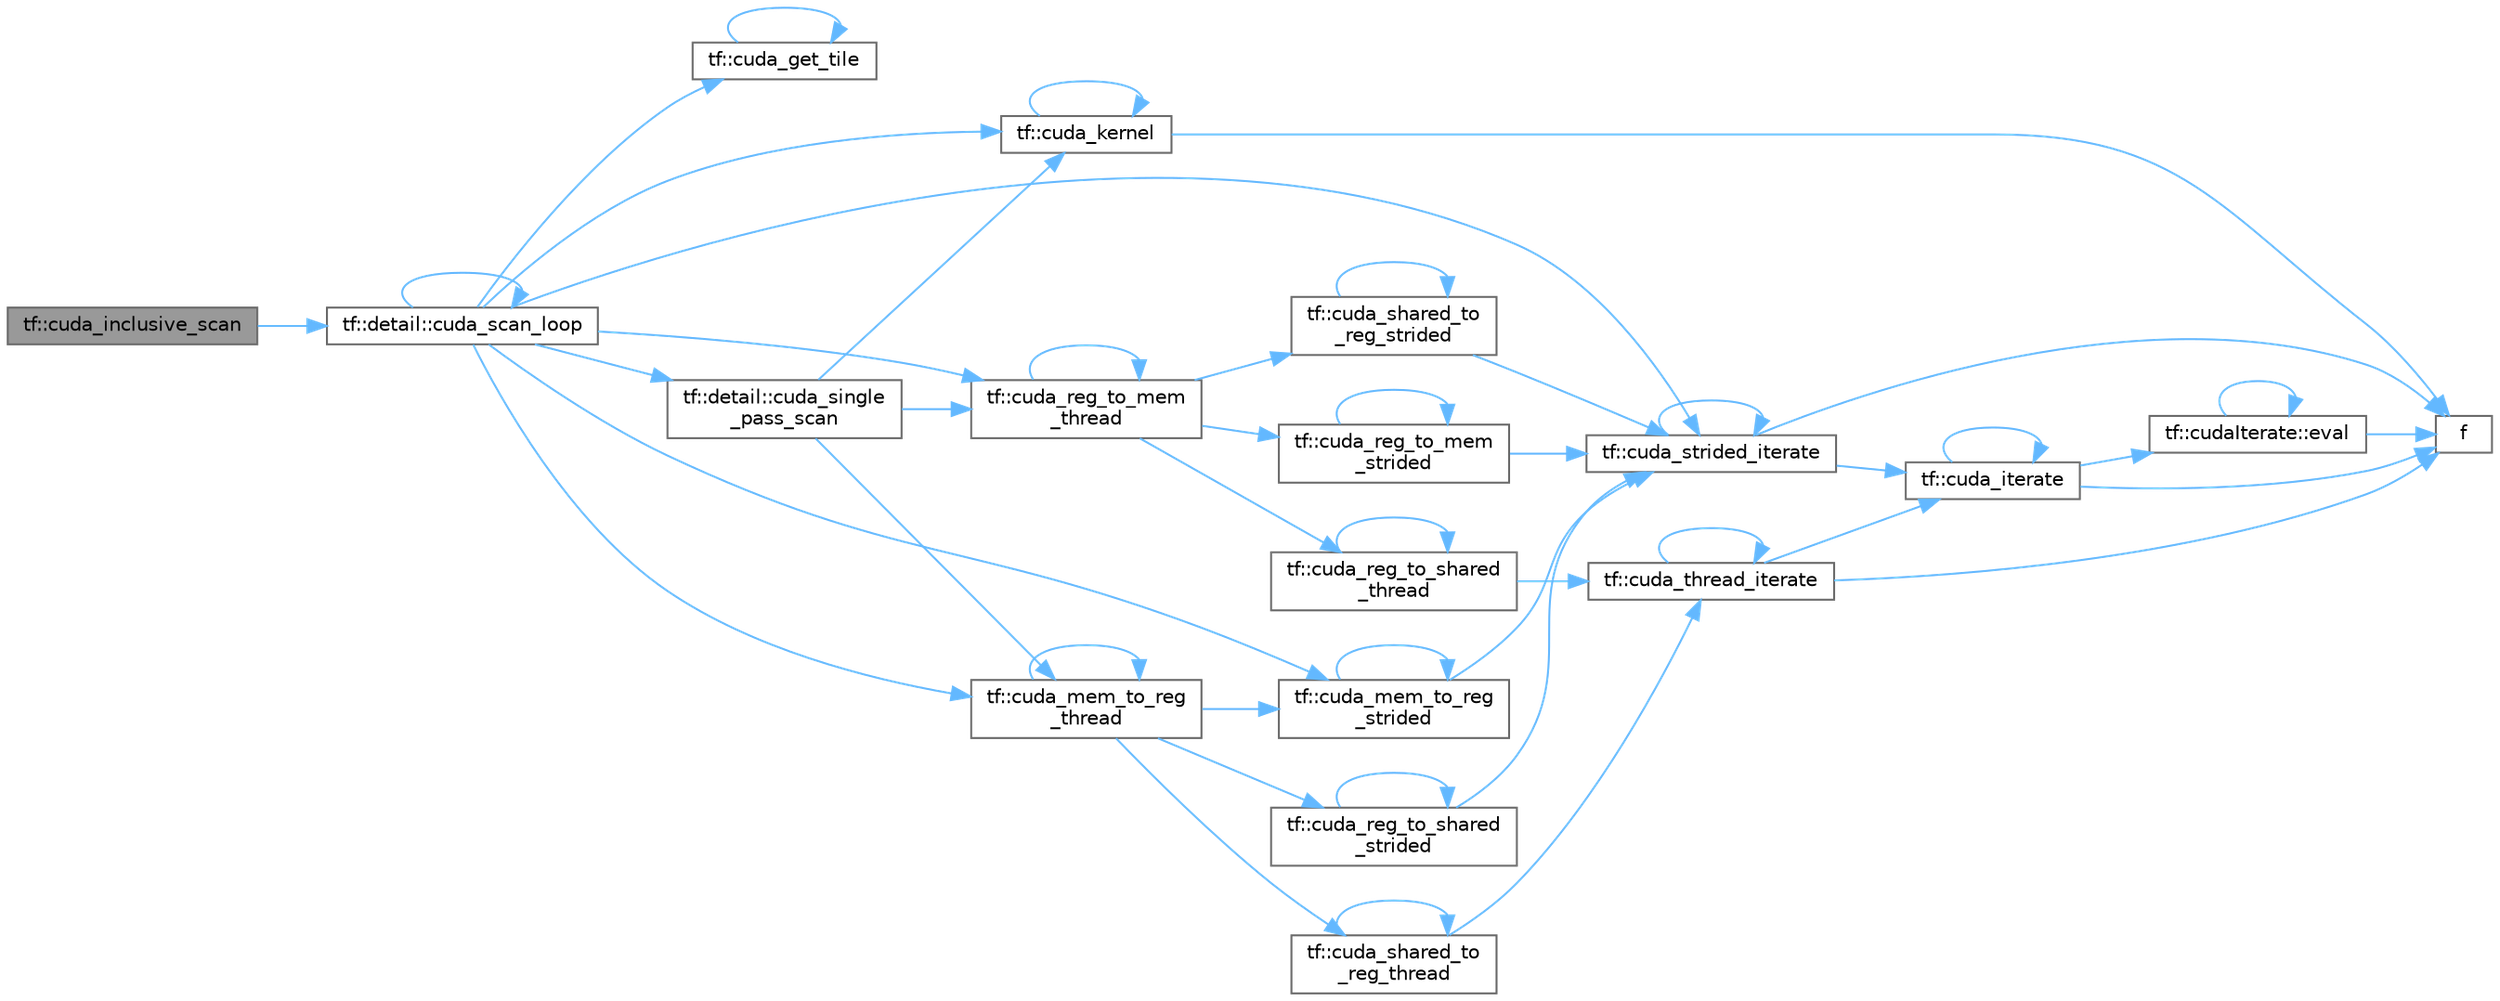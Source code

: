 digraph "tf::cuda_inclusive_scan"
{
 // LATEX_PDF_SIZE
  bgcolor="transparent";
  edge [fontname=Helvetica,fontsize=10,labelfontname=Helvetica,labelfontsize=10];
  node [fontname=Helvetica,fontsize=10,shape=box,height=0.2,width=0.4];
  rankdir="LR";
  Node1 [id="Node000001",label="tf::cuda_inclusive_scan",height=0.2,width=0.4,color="gray40", fillcolor="grey60", style="filled", fontcolor="black",tooltip="performs asynchronous inclusive scan over a range of items"];
  Node1 -> Node2 [id="edge1_Node000001_Node000002",color="steelblue1",style="solid",tooltip=" "];
  Node2 [id="Node000002",label="tf::detail::cuda_scan_loop",height=0.2,width=0.4,color="grey40", fillcolor="white", style="filled",URL="$namespacetf_1_1detail.html#a10be6941d3e42a5583d07a092a7b083d",tooltip="main scan loop"];
  Node2 -> Node3 [id="edge2_Node000002_Node000003",color="steelblue1",style="solid",tooltip=" "];
  Node3 [id="Node000003",label="tf::cuda_get_tile",height=0.2,width=0.4,color="grey40", fillcolor="white", style="filled",URL="$namespacetf.html#a5a41760b383016bd1cebadcfd7f05476",tooltip=" "];
  Node3 -> Node3 [id="edge3_Node000003_Node000003",color="steelblue1",style="solid",tooltip=" "];
  Node2 -> Node4 [id="edge4_Node000002_Node000004",color="steelblue1",style="solid",tooltip=" "];
  Node4 [id="Node000004",label="tf::cuda_kernel",height=0.2,width=0.4,color="grey40", fillcolor="white", style="filled",URL="$namespacetf.html#a2fa23f4109147679d05a25ee952c4baf",tooltip=" "];
  Node4 -> Node4 [id="edge5_Node000004_Node000004",color="steelblue1",style="solid",tooltip=" "];
  Node4 -> Node5 [id="edge6_Node000004_Node000005",color="steelblue1",style="solid",tooltip=" "];
  Node5 [id="Node000005",label="f",height=0.2,width=0.4,color="grey40", fillcolor="white", style="filled",URL="$cxx11__tensor__map_8cpp.html#a7f507fea02198f6cb81c86640c7b1a4e",tooltip=" "];
  Node2 -> Node6 [id="edge7_Node000002_Node000006",color="steelblue1",style="solid",tooltip=" "];
  Node6 [id="Node000006",label="tf::cuda_mem_to_reg\l_strided",height=0.2,width=0.4,color="grey40", fillcolor="white", style="filled",URL="$namespacetf.html#a3efaad7a8e442f8cf312c296325b0e07",tooltip=" "];
  Node6 -> Node6 [id="edge8_Node000006_Node000006",color="steelblue1",style="solid",tooltip=" "];
  Node6 -> Node7 [id="edge9_Node000006_Node000007",color="steelblue1",style="solid",tooltip=" "];
  Node7 [id="Node000007",label="tf::cuda_strided_iterate",height=0.2,width=0.4,color="grey40", fillcolor="white", style="filled",URL="$namespacetf.html#a24db9e13fd26535886a7efc723ec1477",tooltip=" "];
  Node7 -> Node8 [id="edge10_Node000007_Node000008",color="steelblue1",style="solid",tooltip=" "];
  Node8 [id="Node000008",label="tf::cuda_iterate",height=0.2,width=0.4,color="grey40", fillcolor="white", style="filled",URL="$namespacetf.html#a55e1e8a489984141bc8e0785cd13f9bc",tooltip=" "];
  Node8 -> Node8 [id="edge11_Node000008_Node000008",color="steelblue1",style="solid",tooltip=" "];
  Node8 -> Node9 [id="edge12_Node000008_Node000009",color="steelblue1",style="solid",tooltip=" "];
  Node9 [id="Node000009",label="tf::cudaIterate::eval",height=0.2,width=0.4,color="grey40", fillcolor="white", style="filled",URL="$structtf_1_1cuda_iterate.html#a46b1c72193af5cdfc8697a57754af6f9",tooltip=" "];
  Node9 -> Node9 [id="edge13_Node000009_Node000009",color="steelblue1",style="solid",tooltip=" "];
  Node9 -> Node5 [id="edge14_Node000009_Node000005",color="steelblue1",style="solid",tooltip=" "];
  Node8 -> Node5 [id="edge15_Node000008_Node000005",color="steelblue1",style="solid",tooltip=" "];
  Node7 -> Node7 [id="edge16_Node000007_Node000007",color="steelblue1",style="solid",tooltip=" "];
  Node7 -> Node5 [id="edge17_Node000007_Node000005",color="steelblue1",style="solid",tooltip=" "];
  Node2 -> Node10 [id="edge18_Node000002_Node000010",color="steelblue1",style="solid",tooltip=" "];
  Node10 [id="Node000010",label="tf::cuda_mem_to_reg\l_thread",height=0.2,width=0.4,color="grey40", fillcolor="white", style="filled",URL="$namespacetf.html#a6927bc7edeed8a199a267e44bd3374c3",tooltip=" "];
  Node10 -> Node6 [id="edge19_Node000010_Node000006",color="steelblue1",style="solid",tooltip=" "];
  Node10 -> Node10 [id="edge20_Node000010_Node000010",color="steelblue1",style="solid",tooltip=" "];
  Node10 -> Node11 [id="edge21_Node000010_Node000011",color="steelblue1",style="solid",tooltip=" "];
  Node11 [id="Node000011",label="tf::cuda_reg_to_shared\l_strided",height=0.2,width=0.4,color="grey40", fillcolor="white", style="filled",URL="$namespacetf.html#acfa6fec58ffdf6c6b5bc7a03cae5c8f9",tooltip=" "];
  Node11 -> Node11 [id="edge22_Node000011_Node000011",color="steelblue1",style="solid",tooltip=" "];
  Node11 -> Node7 [id="edge23_Node000011_Node000007",color="steelblue1",style="solid",tooltip=" "];
  Node10 -> Node12 [id="edge24_Node000010_Node000012",color="steelblue1",style="solid",tooltip=" "];
  Node12 [id="Node000012",label="tf::cuda_shared_to\l_reg_thread",height=0.2,width=0.4,color="grey40", fillcolor="white", style="filled",URL="$namespacetf.html#a42f69aa70825e78de438e4b86bb4df6b",tooltip=" "];
  Node12 -> Node12 [id="edge25_Node000012_Node000012",color="steelblue1",style="solid",tooltip=" "];
  Node12 -> Node13 [id="edge26_Node000012_Node000013",color="steelblue1",style="solid",tooltip=" "];
  Node13 [id="Node000013",label="tf::cuda_thread_iterate",height=0.2,width=0.4,color="grey40", fillcolor="white", style="filled",URL="$namespacetf.html#a288da5501602904a1180bf79d099c29d",tooltip=" "];
  Node13 -> Node8 [id="edge27_Node000013_Node000008",color="steelblue1",style="solid",tooltip=" "];
  Node13 -> Node13 [id="edge28_Node000013_Node000013",color="steelblue1",style="solid",tooltip=" "];
  Node13 -> Node5 [id="edge29_Node000013_Node000005",color="steelblue1",style="solid",tooltip=" "];
  Node2 -> Node14 [id="edge30_Node000002_Node000014",color="steelblue1",style="solid",tooltip=" "];
  Node14 [id="Node000014",label="tf::cuda_reg_to_mem\l_thread",height=0.2,width=0.4,color="grey40", fillcolor="white", style="filled",URL="$namespacetf.html#a9b1d7b2192743447b2f0206b4510977f",tooltip=" "];
  Node14 -> Node15 [id="edge31_Node000014_Node000015",color="steelblue1",style="solid",tooltip=" "];
  Node15 [id="Node000015",label="tf::cuda_reg_to_mem\l_strided",height=0.2,width=0.4,color="grey40", fillcolor="white", style="filled",URL="$namespacetf.html#adcdfb49dbb7da485e93fc0928cd24173",tooltip=" "];
  Node15 -> Node15 [id="edge32_Node000015_Node000015",color="steelblue1",style="solid",tooltip=" "];
  Node15 -> Node7 [id="edge33_Node000015_Node000007",color="steelblue1",style="solid",tooltip=" "];
  Node14 -> Node14 [id="edge34_Node000014_Node000014",color="steelblue1",style="solid",tooltip=" "];
  Node14 -> Node16 [id="edge35_Node000014_Node000016",color="steelblue1",style="solid",tooltip=" "];
  Node16 [id="Node000016",label="tf::cuda_reg_to_shared\l_thread",height=0.2,width=0.4,color="grey40", fillcolor="white", style="filled",URL="$namespacetf.html#acd55bba23e1c41278644438a91cf218b",tooltip=" "];
  Node16 -> Node16 [id="edge36_Node000016_Node000016",color="steelblue1",style="solid",tooltip=" "];
  Node16 -> Node13 [id="edge37_Node000016_Node000013",color="steelblue1",style="solid",tooltip=" "];
  Node14 -> Node17 [id="edge38_Node000014_Node000017",color="steelblue1",style="solid",tooltip=" "];
  Node17 [id="Node000017",label="tf::cuda_shared_to\l_reg_strided",height=0.2,width=0.4,color="grey40", fillcolor="white", style="filled",URL="$namespacetf.html#a294341daedde7faf20458b0340b7dfbd",tooltip=" "];
  Node17 -> Node17 [id="edge39_Node000017_Node000017",color="steelblue1",style="solid",tooltip=" "];
  Node17 -> Node7 [id="edge40_Node000017_Node000007",color="steelblue1",style="solid",tooltip=" "];
  Node2 -> Node2 [id="edge41_Node000002_Node000002",color="steelblue1",style="solid",tooltip=" "];
  Node2 -> Node18 [id="edge42_Node000002_Node000018",color="steelblue1",style="solid",tooltip=" "];
  Node18 [id="Node000018",label="tf::detail::cuda_single\l_pass_scan",height=0.2,width=0.4,color="grey40", fillcolor="white", style="filled",URL="$namespacetf_1_1detail.html#a2c9669b414231e12f66e9d40ca9ae3a3",tooltip="single-pass scan for small input"];
  Node18 -> Node4 [id="edge43_Node000018_Node000004",color="steelblue1",style="solid",tooltip=" "];
  Node18 -> Node10 [id="edge44_Node000018_Node000010",color="steelblue1",style="solid",tooltip=" "];
  Node18 -> Node14 [id="edge45_Node000018_Node000014",color="steelblue1",style="solid",tooltip=" "];
  Node2 -> Node7 [id="edge46_Node000002_Node000007",color="steelblue1",style="solid",tooltip=" "];
}
